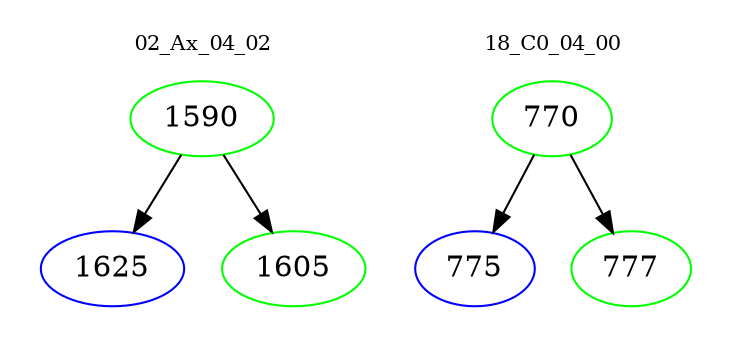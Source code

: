 digraph{
subgraph cluster_0 {
color = white
label = "02_Ax_04_02";
fontsize=10;
T0_1590 [label="1590", color="green"]
T0_1590 -> T0_1625 [color="black"]
T0_1625 [label="1625", color="blue"]
T0_1590 -> T0_1605 [color="black"]
T0_1605 [label="1605", color="green"]
}
subgraph cluster_1 {
color = white
label = "18_C0_04_00";
fontsize=10;
T1_770 [label="770", color="green"]
T1_770 -> T1_775 [color="black"]
T1_775 [label="775", color="blue"]
T1_770 -> T1_777 [color="black"]
T1_777 [label="777", color="green"]
}
}
